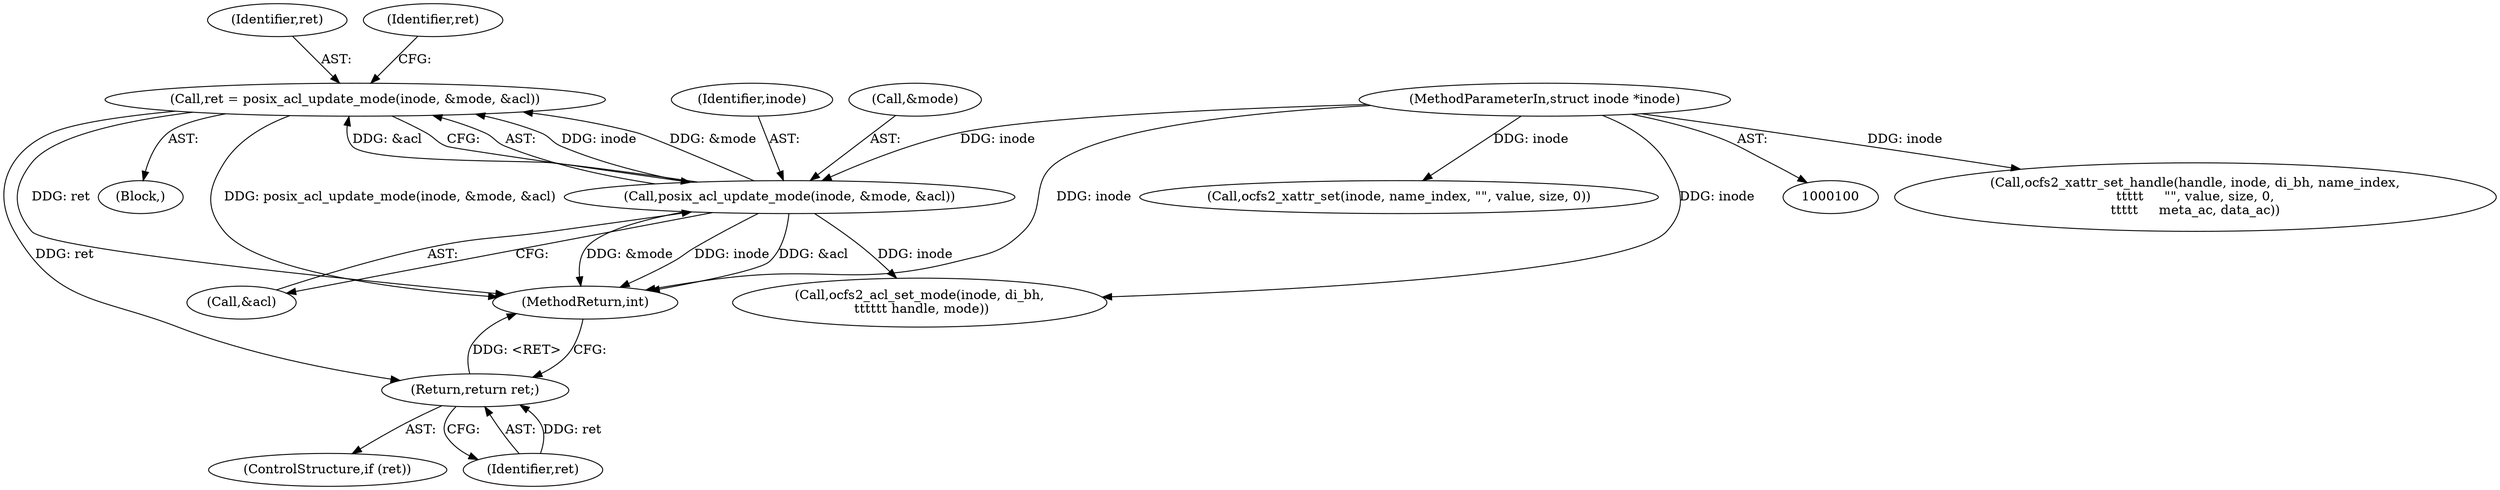 digraph "0_linux_073931017b49d9458aa351605b43a7e34598caef_9@API" {
"1000138" [label="(Call,ret = posix_acl_update_mode(inode, &mode, &acl))"];
"1000140" [label="(Call,posix_acl_update_mode(inode, &mode, &acl))"];
"1000102" [label="(MethodParameterIn,struct inode *inode)"];
"1000148" [label="(Return,return ret;)"];
"1000152" [label="(Call,ocfs2_acl_set_mode(inode, di_bh,\n \t\t\t\t\t\t handle, mode))"];
"1000140" [label="(Call,posix_acl_update_mode(inode, &mode, &acl))"];
"1000148" [label="(Return,return ret;)"];
"1000144" [label="(Call,&acl)"];
"1000102" [label="(MethodParameterIn,struct inode *inode)"];
"1000204" [label="(Call,ocfs2_xattr_set_handle(handle, inode, di_bh, name_index,\n\t\t\t\t\t     \"\", value, size, 0,\n\t\t\t\t\t     meta_ac, data_ac))"];
"1000136" [label="(Block,)"];
"1000218" [label="(Call,ocfs2_xattr_set(inode, name_index, \"\", value, size, 0))"];
"1000146" [label="(ControlStructure,if (ret))"];
"1000139" [label="(Identifier,ret)"];
"1000147" [label="(Identifier,ret)"];
"1000229" [label="(MethodReturn,int)"];
"1000138" [label="(Call,ret = posix_acl_update_mode(inode, &mode, &acl))"];
"1000141" [label="(Identifier,inode)"];
"1000149" [label="(Identifier,ret)"];
"1000142" [label="(Call,&mode)"];
"1000138" -> "1000136"  [label="AST: "];
"1000138" -> "1000140"  [label="CFG: "];
"1000139" -> "1000138"  [label="AST: "];
"1000140" -> "1000138"  [label="AST: "];
"1000147" -> "1000138"  [label="CFG: "];
"1000138" -> "1000229"  [label="DDG: ret"];
"1000138" -> "1000229"  [label="DDG: posix_acl_update_mode(inode, &mode, &acl)"];
"1000140" -> "1000138"  [label="DDG: inode"];
"1000140" -> "1000138"  [label="DDG: &mode"];
"1000140" -> "1000138"  [label="DDG: &acl"];
"1000138" -> "1000148"  [label="DDG: ret"];
"1000140" -> "1000144"  [label="CFG: "];
"1000141" -> "1000140"  [label="AST: "];
"1000142" -> "1000140"  [label="AST: "];
"1000144" -> "1000140"  [label="AST: "];
"1000140" -> "1000229"  [label="DDG: &mode"];
"1000140" -> "1000229"  [label="DDG: inode"];
"1000140" -> "1000229"  [label="DDG: &acl"];
"1000102" -> "1000140"  [label="DDG: inode"];
"1000140" -> "1000152"  [label="DDG: inode"];
"1000102" -> "1000100"  [label="AST: "];
"1000102" -> "1000229"  [label="DDG: inode"];
"1000102" -> "1000152"  [label="DDG: inode"];
"1000102" -> "1000204"  [label="DDG: inode"];
"1000102" -> "1000218"  [label="DDG: inode"];
"1000148" -> "1000146"  [label="AST: "];
"1000148" -> "1000149"  [label="CFG: "];
"1000149" -> "1000148"  [label="AST: "];
"1000229" -> "1000148"  [label="CFG: "];
"1000148" -> "1000229"  [label="DDG: <RET>"];
"1000149" -> "1000148"  [label="DDG: ret"];
}
